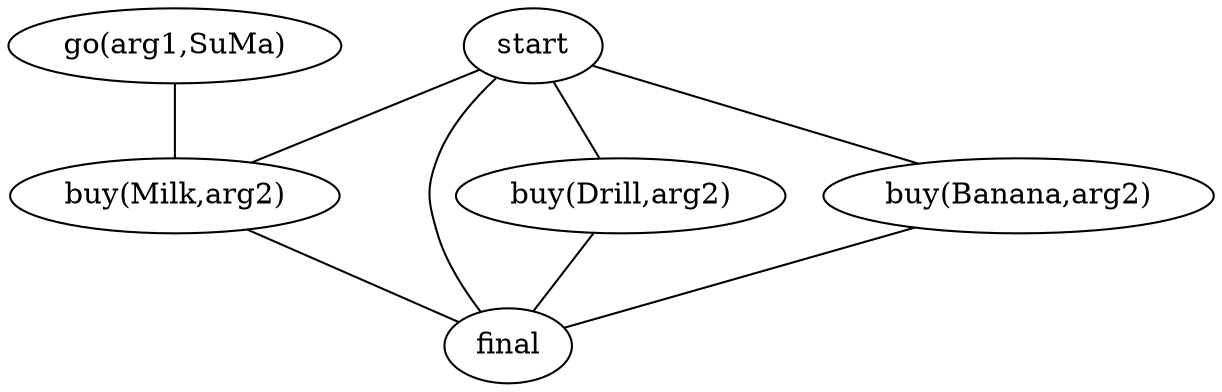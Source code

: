 graph {
"buy(Milk,arg2)" -- "final"
"start" -- "buy(Milk,arg2)"
"buy(Drill,arg2)" -- "final"
"buy(Banana,arg2)" -- "final"
"start" -- "buy(Drill,arg2)"
"start" -- "final"
"start" -- "buy(Banana,arg2)"
"go(arg1,SuMa)" -- "buy(Milk,arg2)"
}
